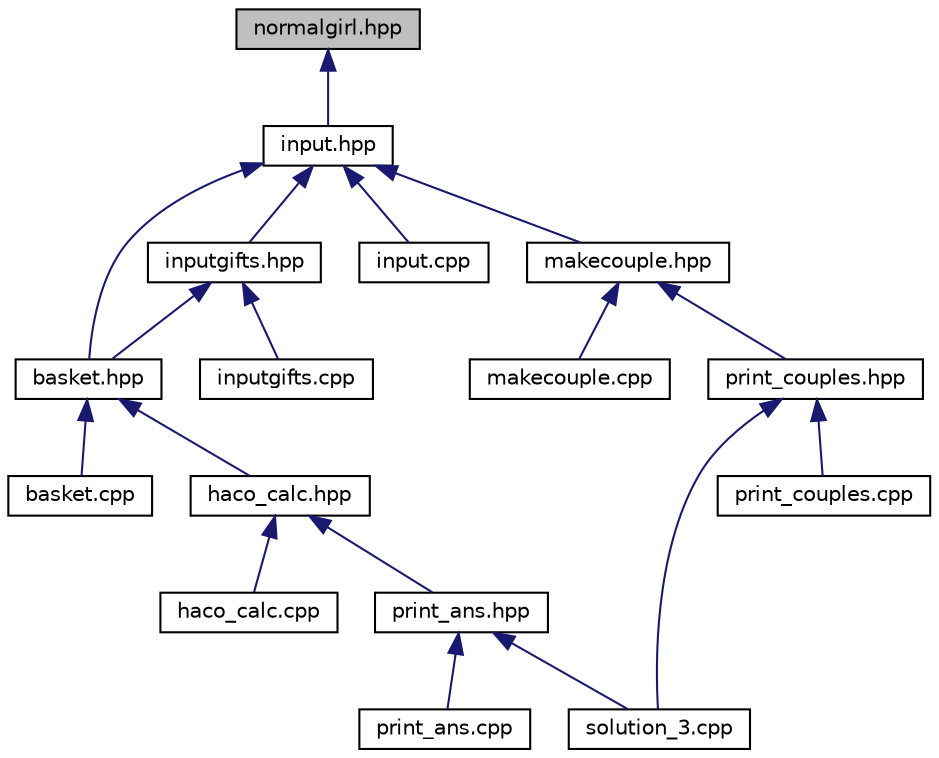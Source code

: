 digraph "normalgirl.hpp"
{
  edge [fontname="Helvetica",fontsize="10",labelfontname="Helvetica",labelfontsize="10"];
  node [fontname="Helvetica",fontsize="10",shape=record];
  Node1 [label="normalgirl.hpp",height=0.2,width=0.4,color="black", fillcolor="grey75", style="filled", fontcolor="black"];
  Node1 -> Node2 [dir="back",color="midnightblue",fontsize="10",style="solid",fontname="Helvetica"];
  Node2 [label="input.hpp",height=0.2,width=0.4,color="black", fillcolor="white", style="filled",URL="$input_8hpp.html"];
  Node2 -> Node3 [dir="back",color="midnightblue",fontsize="10",style="solid",fontname="Helvetica"];
  Node3 [label="inputgifts.hpp",height=0.2,width=0.4,color="black", fillcolor="white", style="filled",URL="$inputgifts_8hpp.html"];
  Node3 -> Node4 [dir="back",color="midnightblue",fontsize="10",style="solid",fontname="Helvetica"];
  Node4 [label="basket.hpp",height=0.2,width=0.4,color="black", fillcolor="white", style="filled",URL="$basket_8hpp.html"];
  Node4 -> Node5 [dir="back",color="midnightblue",fontsize="10",style="solid",fontname="Helvetica"];
  Node5 [label="basket.cpp",height=0.2,width=0.4,color="black", fillcolor="white", style="filled",URL="$basket_8cpp.html"];
  Node4 -> Node6 [dir="back",color="midnightblue",fontsize="10",style="solid",fontname="Helvetica"];
  Node6 [label="haco_calc.hpp",height=0.2,width=0.4,color="black", fillcolor="white", style="filled",URL="$haco__calc_8hpp.html"];
  Node6 -> Node7 [dir="back",color="midnightblue",fontsize="10",style="solid",fontname="Helvetica"];
  Node7 [label="haco_calc.cpp",height=0.2,width=0.4,color="black", fillcolor="white", style="filled",URL="$haco__calc_8cpp.html"];
  Node6 -> Node8 [dir="back",color="midnightblue",fontsize="10",style="solid",fontname="Helvetica"];
  Node8 [label="print_ans.hpp",height=0.2,width=0.4,color="black", fillcolor="white", style="filled",URL="$print__ans_8hpp.html"];
  Node8 -> Node9 [dir="back",color="midnightblue",fontsize="10",style="solid",fontname="Helvetica"];
  Node9 [label="print_ans.cpp",height=0.2,width=0.4,color="black", fillcolor="white", style="filled",URL="$print__ans_8cpp.html"];
  Node8 -> Node10 [dir="back",color="midnightblue",fontsize="10",style="solid",fontname="Helvetica"];
  Node10 [label="solution_3.cpp",height=0.2,width=0.4,color="black", fillcolor="white", style="filled",URL="$solution__3_8cpp.html"];
  Node3 -> Node11 [dir="back",color="midnightblue",fontsize="10",style="solid",fontname="Helvetica"];
  Node11 [label="inputgifts.cpp",height=0.2,width=0.4,color="black", fillcolor="white", style="filled",URL="$inputgifts_8cpp.html"];
  Node2 -> Node4 [dir="back",color="midnightblue",fontsize="10",style="solid",fontname="Helvetica"];
  Node2 -> Node12 [dir="back",color="midnightblue",fontsize="10",style="solid",fontname="Helvetica"];
  Node12 [label="input.cpp",height=0.2,width=0.4,color="black", fillcolor="white", style="filled",URL="$input_8cpp.html"];
  Node2 -> Node13 [dir="back",color="midnightblue",fontsize="10",style="solid",fontname="Helvetica"];
  Node13 [label="makecouple.hpp",height=0.2,width=0.4,color="black", fillcolor="white", style="filled",URL="$makecouple_8hpp.html"];
  Node13 -> Node14 [dir="back",color="midnightblue",fontsize="10",style="solid",fontname="Helvetica"];
  Node14 [label="makecouple.cpp",height=0.2,width=0.4,color="black", fillcolor="white", style="filled",URL="$makecouple_8cpp.html"];
  Node13 -> Node15 [dir="back",color="midnightblue",fontsize="10",style="solid",fontname="Helvetica"];
  Node15 [label="print_couples.hpp",height=0.2,width=0.4,color="black", fillcolor="white", style="filled",URL="$print__couples_8hpp.html"];
  Node15 -> Node16 [dir="back",color="midnightblue",fontsize="10",style="solid",fontname="Helvetica"];
  Node16 [label="print_couples.cpp",height=0.2,width=0.4,color="black", fillcolor="white", style="filled",URL="$print__couples_8cpp.html"];
  Node15 -> Node10 [dir="back",color="midnightblue",fontsize="10",style="solid",fontname="Helvetica"];
}
